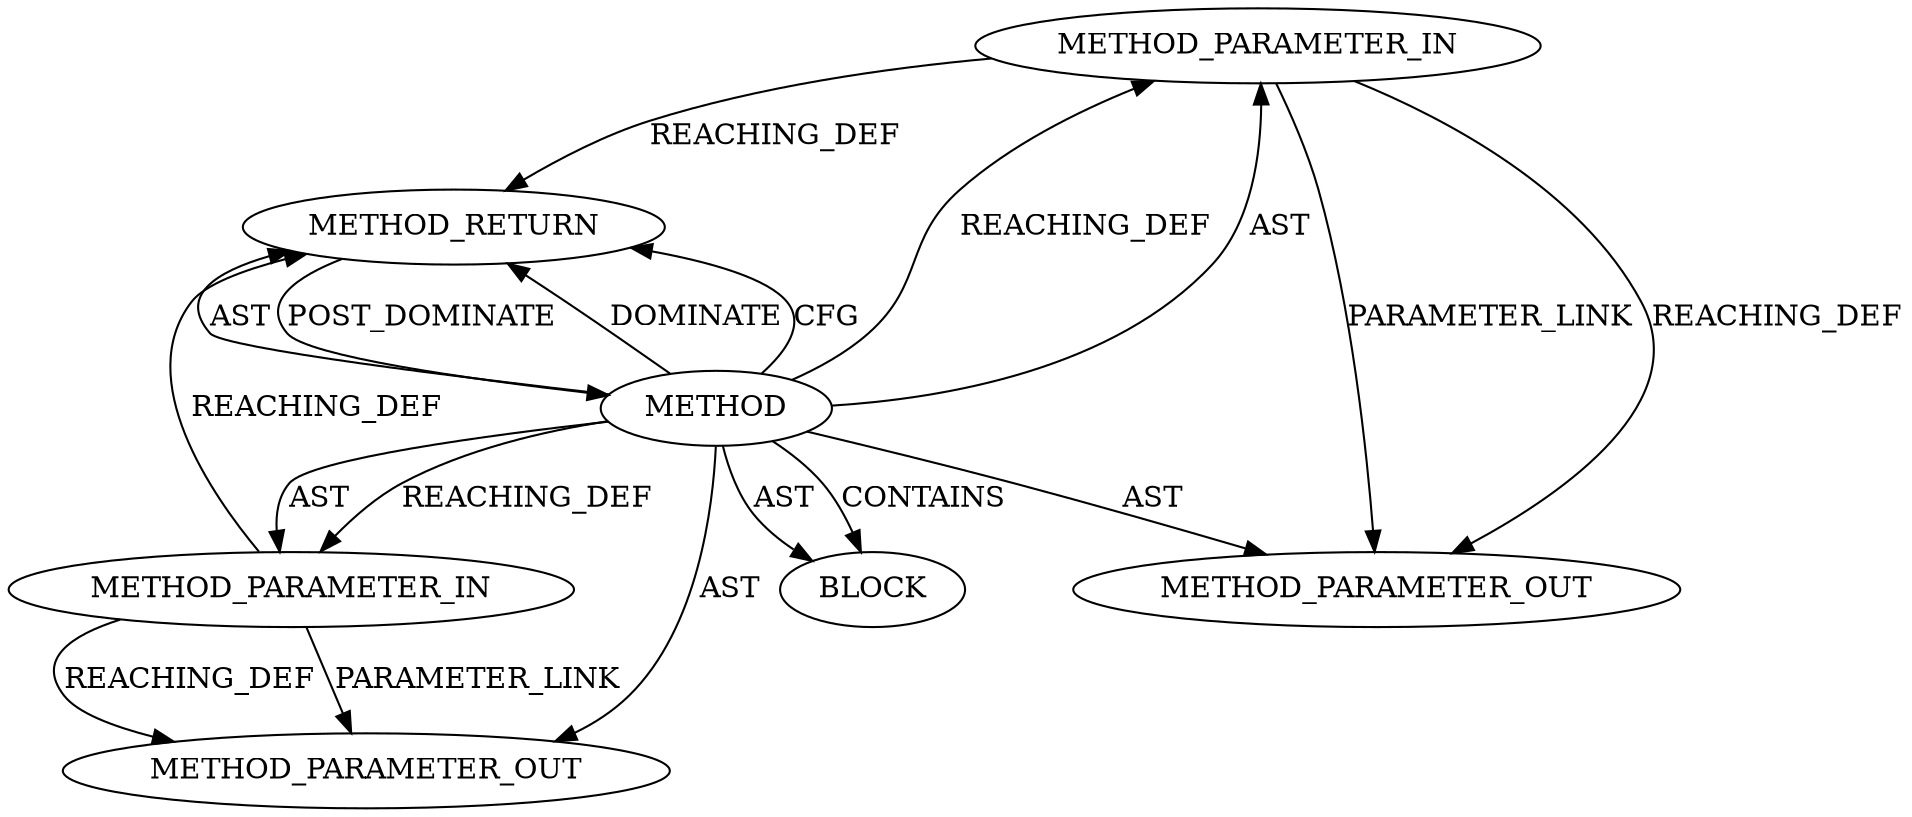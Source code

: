 digraph {
  19355 [label=METHOD_PARAMETER_IN ORDER=1 CODE="p1" IS_VARIADIC=false TYPE_FULL_NAME="ANY" EVALUATION_STRATEGY="BY_VALUE" INDEX=1 NAME="p1"]
  19357 [label=BLOCK ORDER=1 ARGUMENT_INDEX=1 CODE="<empty>" TYPE_FULL_NAME="ANY"]
  19354 [label=METHOD AST_PARENT_TYPE="NAMESPACE_BLOCK" AST_PARENT_FULL_NAME="<global>" ORDER=0 CODE="<empty>" FULL_NAME="<operator>.equals" IS_EXTERNAL=true FILENAME="<empty>" SIGNATURE="" NAME="<operator>.equals"]
  19356 [label=METHOD_PARAMETER_IN ORDER=2 CODE="p2" IS_VARIADIC=false TYPE_FULL_NAME="ANY" EVALUATION_STRATEGY="BY_VALUE" INDEX=2 NAME="p2"]
  21764 [label=METHOD_PARAMETER_OUT ORDER=2 CODE="p2" IS_VARIADIC=false TYPE_FULL_NAME="ANY" EVALUATION_STRATEGY="BY_VALUE" INDEX=2 NAME="p2"]
  19358 [label=METHOD_RETURN ORDER=2 CODE="RET" TYPE_FULL_NAME="ANY" EVALUATION_STRATEGY="BY_VALUE"]
  21763 [label=METHOD_PARAMETER_OUT ORDER=1 CODE="p1" IS_VARIADIC=false TYPE_FULL_NAME="ANY" EVALUATION_STRATEGY="BY_VALUE" INDEX=1 NAME="p1"]
  19354 -> 19356 [label=REACHING_DEF VARIABLE=""]
  19354 -> 19358 [label=DOMINATE ]
  19354 -> 19357 [label=CONTAINS ]
  19356 -> 21764 [label=PARAMETER_LINK ]
  19355 -> 21763 [label=PARAMETER_LINK ]
  19354 -> 21764 [label=AST ]
  19354 -> 21763 [label=AST ]
  19355 -> 19358 [label=REACHING_DEF VARIABLE="p1"]
  19354 -> 19358 [label=CFG ]
  19356 -> 21764 [label=REACHING_DEF VARIABLE="p2"]
  19358 -> 19354 [label=POST_DOMINATE ]
  19356 -> 19358 [label=REACHING_DEF VARIABLE="p2"]
  19354 -> 19355 [label=REACHING_DEF VARIABLE=""]
  19354 -> 19358 [label=AST ]
  19355 -> 21763 [label=REACHING_DEF VARIABLE="p1"]
  19354 -> 19355 [label=AST ]
  19354 -> 19357 [label=AST ]
  19354 -> 19356 [label=AST ]
}
